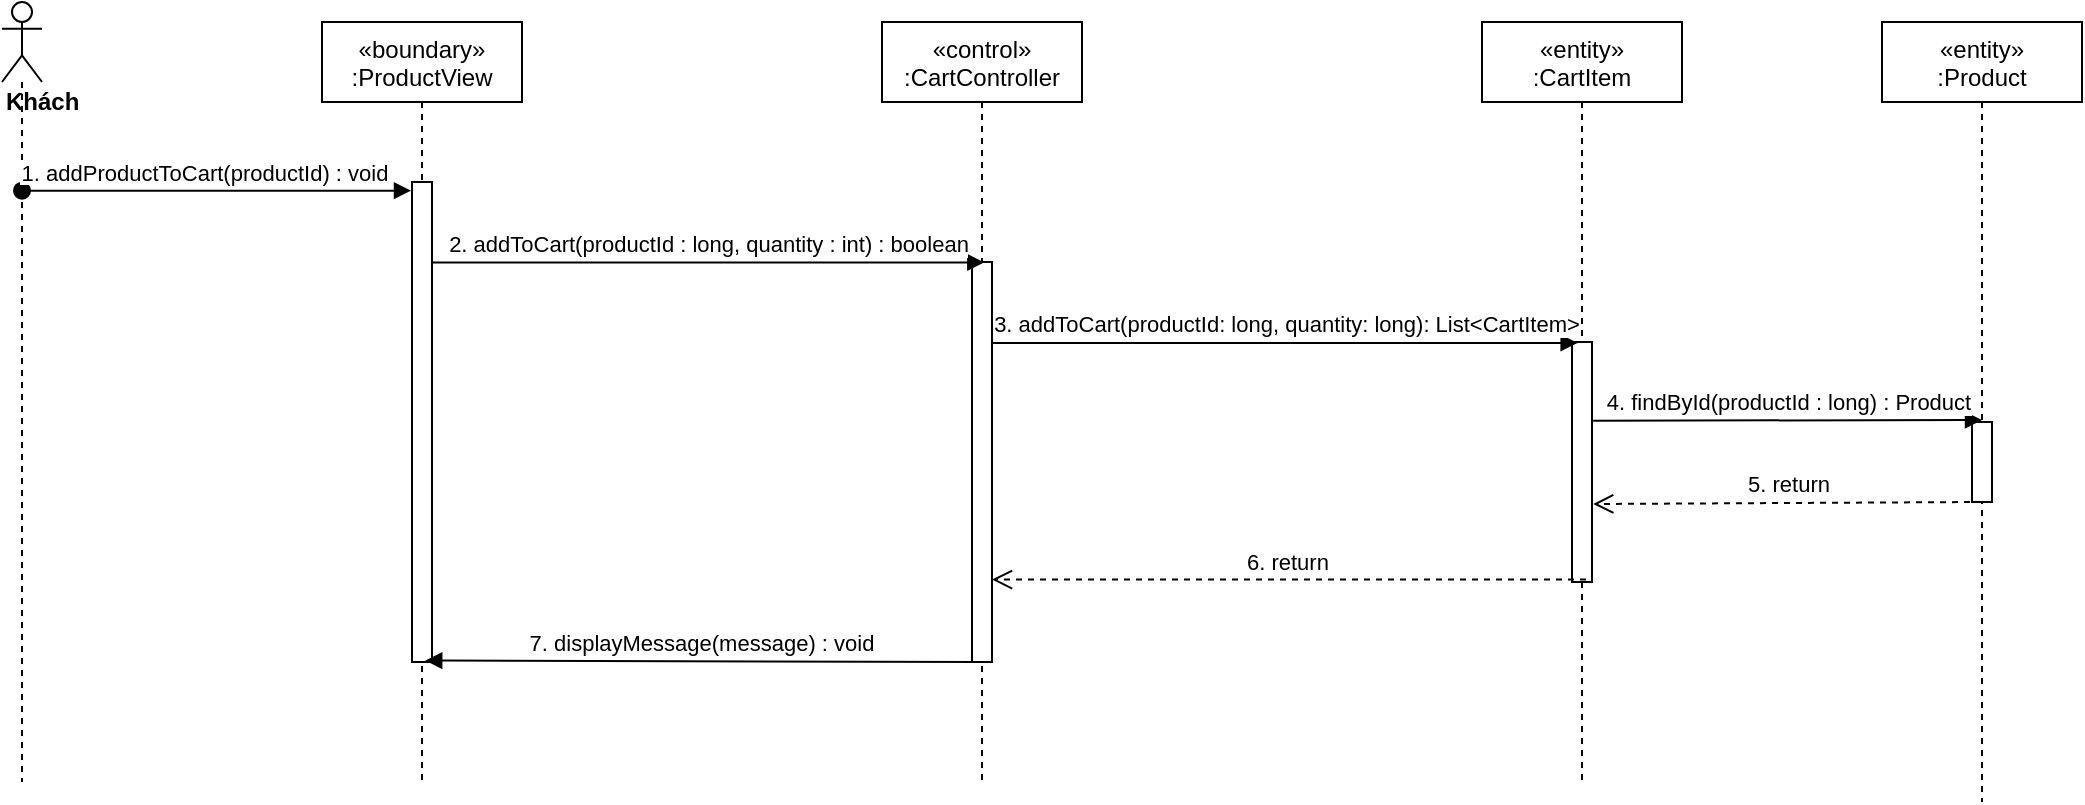 <mxfile version="14.8.1" type="device"><diagram id="kgpKYQtTHZ0yAKxKKP6v" name="Page-1"><mxGraphModel dx="1038" dy="521" grid="1" gridSize="10" guides="1" tooltips="1" connect="1" arrows="1" fold="1" page="1" pageScale="1" pageWidth="850" pageHeight="1100" math="0" shadow="0"><root><mxCell id="0"/><mxCell id="1" parent="0"/><mxCell id="_UgpjV0s_XWfuRvMgITZ-18" value="«boundary»&#10;:ProductView" style="shape=umlLifeline;perimeter=lifelinePerimeter;container=1;collapsible=0;recursiveResize=0;rounded=0;shadow=0;strokeWidth=1;" parent="1" vertex="1"><mxGeometry x="300" y="80" width="100" height="380" as="geometry"/></mxCell><mxCell id="_UgpjV0s_XWfuRvMgITZ-19" value="" style="points=[];perimeter=orthogonalPerimeter;rounded=0;shadow=0;strokeWidth=1;" parent="_UgpjV0s_XWfuRvMgITZ-18" vertex="1"><mxGeometry x="45" y="80" width="10" height="240" as="geometry"/></mxCell><mxCell id="_UgpjV0s_XWfuRvMgITZ-21" value="«control»&#10;:CartController" style="shape=umlLifeline;perimeter=lifelinePerimeter;container=1;collapsible=0;recursiveResize=0;rounded=0;shadow=0;strokeWidth=1;" parent="1" vertex="1"><mxGeometry x="580" y="80" width="100" height="380" as="geometry"/></mxCell><mxCell id="_UgpjV0s_XWfuRvMgITZ-22" value="" style="points=[];perimeter=orthogonalPerimeter;rounded=0;shadow=0;strokeWidth=1;" parent="_UgpjV0s_XWfuRvMgITZ-21" vertex="1"><mxGeometry x="45" y="120" width="10" height="200" as="geometry"/></mxCell><mxCell id="_UgpjV0s_XWfuRvMgITZ-23" value="&lt;div&gt;&lt;b&gt;Khách&lt;/b&gt;&lt;/div&gt;" style="shape=umlLifeline;participant=umlActor;perimeter=lifelinePerimeter;whiteSpace=wrap;html=1;container=1;collapsible=0;recursiveResize=0;verticalAlign=top;spacingTop=36;outlineConnect=0;align=left;" parent="1" vertex="1"><mxGeometry x="140" y="70" width="20" height="390" as="geometry"/></mxCell><mxCell id="_UgpjV0s_XWfuRvMgITZ-24" value="1. addProductToCart(productId) : void" style="verticalAlign=bottom;startArrow=oval;endArrow=block;startSize=8;shadow=0;strokeWidth=1;entryX=-0.05;entryY=0.018;entryDx=0;entryDy=0;entryPerimeter=0;" parent="1" source="_UgpjV0s_XWfuRvMgITZ-23" target="_UgpjV0s_XWfuRvMgITZ-19" edge="1"><mxGeometry x="-0.06" relative="1" as="geometry"><mxPoint x="100" y="170" as="sourcePoint"/><mxPoint as="offset"/></mxGeometry></mxCell><mxCell id="_UgpjV0s_XWfuRvMgITZ-25" value="«entity»&#10;:CartItem" style="shape=umlLifeline;perimeter=lifelinePerimeter;container=1;collapsible=0;recursiveResize=0;rounded=0;shadow=0;strokeWidth=1;" parent="1" vertex="1"><mxGeometry x="880" y="80" width="100" height="380" as="geometry"/></mxCell><mxCell id="_UgpjV0s_XWfuRvMgITZ-26" value="" style="points=[];perimeter=orthogonalPerimeter;rounded=0;shadow=0;strokeWidth=1;" parent="_UgpjV0s_XWfuRvMgITZ-25" vertex="1"><mxGeometry x="45" y="160" width="10" height="120" as="geometry"/></mxCell><mxCell id="_UgpjV0s_XWfuRvMgITZ-27" value="2. addToCart(productId : long, quantity : int) : boolean" style="html=1;verticalAlign=bottom;endArrow=block;entryX=0.617;entryY=0.001;entryDx=0;entryDy=0;entryPerimeter=0;" parent="1" source="_UgpjV0s_XWfuRvMgITZ-19" target="_UgpjV0s_XWfuRvMgITZ-22" edge="1"><mxGeometry width="80" relative="1" as="geometry"><mxPoint x="320" y="248" as="sourcePoint"/><mxPoint x="500" y="210" as="targetPoint"/></mxGeometry></mxCell><mxCell id="_UgpjV0s_XWfuRvMgITZ-28" value="3. addToCart(productId: long, quantity: long): List&amp;lt;CartItem&amp;gt;" style="html=1;verticalAlign=bottom;endArrow=block;entryX=0.283;entryY=0.004;entryDx=0;entryDy=0;entryPerimeter=0;" parent="1" source="_UgpjV0s_XWfuRvMgITZ-22" target="_UgpjV0s_XWfuRvMgITZ-26" edge="1"><mxGeometry width="80" relative="1" as="geometry"><mxPoint x="670" y="210" as="sourcePoint"/><mxPoint x="760" y="280" as="targetPoint"/></mxGeometry></mxCell><mxCell id="_UgpjV0s_XWfuRvMgITZ-33" value="6. return&amp;nbsp;" style="html=1;verticalAlign=bottom;endArrow=open;dashed=1;endSize=8;exitX=0.7;exitY=0.99;exitDx=0;exitDy=0;exitPerimeter=0;" parent="1" source="_UgpjV0s_XWfuRvMgITZ-26" target="_UgpjV0s_XWfuRvMgITZ-22" edge="1"><mxGeometry relative="1" as="geometry"><mxPoint x="870" y="370" as="sourcePoint"/><mxPoint x="650" y="370" as="targetPoint"/></mxGeometry></mxCell><mxCell id="_UgpjV0s_XWfuRvMgITZ-34" value="7. displayMessage(message) : void" style="verticalAlign=bottom;endArrow=block;shadow=0;strokeWidth=1;exitX=0.3;exitY=1;exitDx=0;exitDy=0;exitPerimeter=0;entryX=0.66;entryY=0.997;entryDx=0;entryDy=0;entryPerimeter=0;" parent="1" source="_UgpjV0s_XWfuRvMgITZ-22" target="_UgpjV0s_XWfuRvMgITZ-19" edge="1"><mxGeometry relative="1" as="geometry"><mxPoint x="600" y="342" as="sourcePoint"/><mxPoint x="352" y="400" as="targetPoint"/></mxGeometry></mxCell><mxCell id="HvcBGnFfNRM3ur0YCka8-2" value="«entity»&#10;:Product" style="shape=umlLifeline;perimeter=lifelinePerimeter;container=1;collapsible=0;recursiveResize=0;rounded=0;shadow=0;strokeWidth=1;" parent="1" vertex="1"><mxGeometry x="1080" y="80" width="100" height="390" as="geometry"/></mxCell><mxCell id="HvcBGnFfNRM3ur0YCka8-3" value="" style="points=[];perimeter=orthogonalPerimeter;rounded=0;shadow=0;strokeWidth=1;" parent="HvcBGnFfNRM3ur0YCka8-2" vertex="1"><mxGeometry x="45" y="200" width="10" height="40" as="geometry"/></mxCell><mxCell id="HvcBGnFfNRM3ur0YCka8-4" value="4. findById(productId : long) : Product" style="html=1;verticalAlign=bottom;endArrow=block;entryX=0.5;entryY=-0.025;entryDx=0;entryDy=0;entryPerimeter=0;exitX=1.06;exitY=0.328;exitDx=0;exitDy=0;exitPerimeter=0;" parent="1" source="_UgpjV0s_XWfuRvMgITZ-26" target="HvcBGnFfNRM3ur0YCka8-3" edge="1"><mxGeometry width="80" relative="1" as="geometry"><mxPoint x="955" y="279" as="sourcePoint"/><mxPoint x="860" y="220" as="targetPoint"/></mxGeometry></mxCell><mxCell id="HvcBGnFfNRM3ur0YCka8-5" value="5. return" style="html=1;verticalAlign=bottom;endArrow=open;dashed=1;endSize=8;exitX=0.5;exitY=1;exitDx=0;exitDy=0;exitPerimeter=0;entryX=1.06;entryY=0.675;entryDx=0;entryDy=0;entryPerimeter=0;" parent="1" source="HvcBGnFfNRM3ur0YCka8-3" target="_UgpjV0s_XWfuRvMgITZ-26" edge="1"><mxGeometry relative="1" as="geometry"><mxPoint x="860" y="220" as="sourcePoint"/><mxPoint x="955" y="320" as="targetPoint"/></mxGeometry></mxCell></root></mxGraphModel></diagram></mxfile>